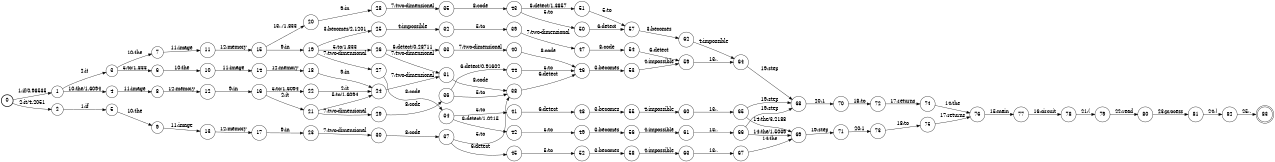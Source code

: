 digraph FST {
rankdir = LR;
size = "8.5,11";
label = "";
center = 1;
orientation = Portrait;
ranksep = "0.4";
nodesep = "0.25";
0 [label = "0", shape = circle, style = bold, fontsize = 14]
	0 -> 1 [label = "1:if/0.98535", fontsize = 14];
	0 -> 2 [label = "2:it/4.2051", fontsize = 14];
1 [label = "1", shape = circle, style = solid, fontsize = 14]
	1 -> 3 [label = "2:it", fontsize = 14];
	1 -> 4 [label = "10:the/1.6094", fontsize = 14];
2 [label = "2", shape = circle, style = solid, fontsize = 14]
	2 -> 5 [label = "1:if", fontsize = 14];
3 [label = "3", shape = circle, style = solid, fontsize = 14]
	3 -> 6 [label = "5:to/1.833", fontsize = 14];
	3 -> 7 [label = "10:the", fontsize = 14];
4 [label = "4", shape = circle, style = solid, fontsize = 14]
	4 -> 8 [label = "11:image", fontsize = 14];
5 [label = "5", shape = circle, style = solid, fontsize = 14]
	5 -> 9 [label = "10:the", fontsize = 14];
6 [label = "6", shape = circle, style = solid, fontsize = 14]
	6 -> 10 [label = "10:the", fontsize = 14];
7 [label = "7", shape = circle, style = solid, fontsize = 14]
	7 -> 11 [label = "11:image", fontsize = 14];
8 [label = "8", shape = circle, style = solid, fontsize = 14]
	8 -> 12 [label = "12:memory", fontsize = 14];
9 [label = "9", shape = circle, style = solid, fontsize = 14]
	9 -> 13 [label = "11:image", fontsize = 14];
10 [label = "10", shape = circle, style = solid, fontsize = 14]
	10 -> 14 [label = "11:image", fontsize = 14];
11 [label = "11", shape = circle, style = solid, fontsize = 14]
	11 -> 15 [label = "12:memory", fontsize = 14];
12 [label = "12", shape = circle, style = solid, fontsize = 14]
	12 -> 16 [label = "9:in", fontsize = 14];
13 [label = "13", shape = circle, style = solid, fontsize = 14]
	13 -> 17 [label = "12:memory", fontsize = 14];
14 [label = "14", shape = circle, style = solid, fontsize = 14]
	14 -> 18 [label = "12:memory", fontsize = 14];
15 [label = "15", shape = circle, style = solid, fontsize = 14]
	15 -> 19 [label = "9:in", fontsize = 14];
	15 -> 20 [label = "13:,/1.833", fontsize = 14];
16 [label = "16", shape = circle, style = solid, fontsize = 14]
	16 -> 21 [label = "2:it", fontsize = 14];
	16 -> 22 [label = "5:to/1.6094", fontsize = 14];
17 [label = "17", shape = circle, style = solid, fontsize = 14]
	17 -> 23 [label = "9:in", fontsize = 14];
18 [label = "18", shape = circle, style = solid, fontsize = 14]
	18 -> 24 [label = "9:in", fontsize = 14];
19 [label = "19", shape = circle, style = solid, fontsize = 14]
	19 -> 25 [label = "3:becomes/2.1201", fontsize = 14];
	19 -> 26 [label = "5:to/1.833", fontsize = 14];
	19 -> 27 [label = "7:two-dimensional", fontsize = 14];
20 [label = "20", shape = circle, style = solid, fontsize = 14]
	20 -> 28 [label = "9:in", fontsize = 14];
21 [label = "21", shape = circle, style = solid, fontsize = 14]
	21 -> 24 [label = "5:to/1.6094", fontsize = 14];
	21 -> 29 [label = "7:two-dimensional", fontsize = 14];
22 [label = "22", shape = circle, style = solid, fontsize = 14]
	22 -> 24 [label = "2:it", fontsize = 14];
23 [label = "23", shape = circle, style = solid, fontsize = 14]
	23 -> 30 [label = "7:two-dimensional", fontsize = 14];
24 [label = "24", shape = circle, style = solid, fontsize = 14]
	24 -> 31 [label = "7:two-dimensional", fontsize = 14];
25 [label = "25", shape = circle, style = solid, fontsize = 14]
	25 -> 32 [label = "4:impossible", fontsize = 14];
26 [label = "26", shape = circle, style = solid, fontsize = 14]
	26 -> 33 [label = "6:detect/0.28711", fontsize = 14];
	26 -> 31 [label = "7:two-dimensional", fontsize = 14];
27 [label = "27", shape = circle, style = solid, fontsize = 14]
	27 -> 34 [label = "8:code", fontsize = 14];
28 [label = "28", shape = circle, style = solid, fontsize = 14]
	28 -> 35 [label = "7:two-dimensional", fontsize = 14];
29 [label = "29", shape = circle, style = solid, fontsize = 14]
	29 -> 36 [label = "8:code", fontsize = 14];
30 [label = "30", shape = circle, style = solid, fontsize = 14]
	30 -> 37 [label = "8:code", fontsize = 14];
31 [label = "31", shape = circle, style = solid, fontsize = 14]
	31 -> 38 [label = "8:code", fontsize = 14];
32 [label = "32", shape = circle, style = solid, fontsize = 14]
	32 -> 39 [label = "5:to", fontsize = 14];
33 [label = "33", shape = circle, style = solid, fontsize = 14]
	33 -> 40 [label = "7:two-dimensional", fontsize = 14];
34 [label = "34", shape = circle, style = solid, fontsize = 14]
	34 -> 41 [label = "5:to", fontsize = 14];
	34 -> 42 [label = "6:detect/1.0215", fontsize = 14];
35 [label = "35", shape = circle, style = solid, fontsize = 14]
	35 -> 43 [label = "8:code", fontsize = 14];
36 [label = "36", shape = circle, style = solid, fontsize = 14]
	36 -> 38 [label = "5:to", fontsize = 14];
	36 -> 44 [label = "6:detect/0.91602", fontsize = 14];
37 [label = "37", shape = circle, style = solid, fontsize = 14]
	37 -> 38 [label = "5:to", fontsize = 14];
	37 -> 45 [label = "6:detect", fontsize = 14];
38 [label = "38", shape = circle, style = solid, fontsize = 14]
	38 -> 46 [label = "6:detect", fontsize = 14];
39 [label = "39", shape = circle, style = solid, fontsize = 14]
	39 -> 47 [label = "7:two-dimensional", fontsize = 14];
40 [label = "40", shape = circle, style = solid, fontsize = 14]
	40 -> 46 [label = "8:code", fontsize = 14];
41 [label = "41", shape = circle, style = solid, fontsize = 14]
	41 -> 48 [label = "6:detect", fontsize = 14];
42 [label = "42", shape = circle, style = solid, fontsize = 14]
	42 -> 49 [label = "5:to", fontsize = 14];
43 [label = "43", shape = circle, style = solid, fontsize = 14]
	43 -> 50 [label = "5:to", fontsize = 14];
	43 -> 51 [label = "6:detect/1.3857", fontsize = 14];
44 [label = "44", shape = circle, style = solid, fontsize = 14]
	44 -> 46 [label = "5:to", fontsize = 14];
45 [label = "45", shape = circle, style = solid, fontsize = 14]
	45 -> 52 [label = "5:to", fontsize = 14];
46 [label = "46", shape = circle, style = solid, fontsize = 14]
	46 -> 53 [label = "3:becomes", fontsize = 14];
47 [label = "47", shape = circle, style = solid, fontsize = 14]
	47 -> 54 [label = "8:code", fontsize = 14];
48 [label = "48", shape = circle, style = solid, fontsize = 14]
	48 -> 55 [label = "3:becomes", fontsize = 14];
49 [label = "49", shape = circle, style = solid, fontsize = 14]
	49 -> 56 [label = "3:becomes", fontsize = 14];
50 [label = "50", shape = circle, style = solid, fontsize = 14]
	50 -> 57 [label = "6:detect", fontsize = 14];
51 [label = "51", shape = circle, style = solid, fontsize = 14]
	51 -> 57 [label = "5:to", fontsize = 14];
52 [label = "52", shape = circle, style = solid, fontsize = 14]
	52 -> 58 [label = "3:becomes", fontsize = 14];
53 [label = "53", shape = circle, style = solid, fontsize = 14]
	53 -> 59 [label = "4:impossible", fontsize = 14];
54 [label = "54", shape = circle, style = solid, fontsize = 14]
	54 -> 59 [label = "6:detect", fontsize = 14];
55 [label = "55", shape = circle, style = solid, fontsize = 14]
	55 -> 60 [label = "4:impossible", fontsize = 14];
56 [label = "56", shape = circle, style = solid, fontsize = 14]
	56 -> 61 [label = "4:impossible", fontsize = 14];
57 [label = "57", shape = circle, style = solid, fontsize = 14]
	57 -> 62 [label = "3:becomes", fontsize = 14];
58 [label = "58", shape = circle, style = solid, fontsize = 14]
	58 -> 63 [label = "4:impossible", fontsize = 14];
59 [label = "59", shape = circle, style = solid, fontsize = 14]
	59 -> 64 [label = "13:,", fontsize = 14];
60 [label = "60", shape = circle, style = solid, fontsize = 14]
	60 -> 65 [label = "13:,", fontsize = 14];
61 [label = "61", shape = circle, style = solid, fontsize = 14]
	61 -> 66 [label = "13:,", fontsize = 14];
62 [label = "62", shape = circle, style = solid, fontsize = 14]
	62 -> 64 [label = "4:impossible", fontsize = 14];
63 [label = "63", shape = circle, style = solid, fontsize = 14]
	63 -> 67 [label = "13:,", fontsize = 14];
64 [label = "64", shape = circle, style = solid, fontsize = 14]
	64 -> 68 [label = "19:step", fontsize = 14];
65 [label = "65", shape = circle, style = solid, fontsize = 14]
	65 -> 69 [label = "14:the/3.2188", fontsize = 14];
	65 -> 68 [label = "19:step", fontsize = 14];
66 [label = "66", shape = circle, style = solid, fontsize = 14]
	66 -> 69 [label = "14:the/1.5039", fontsize = 14];
	66 -> 68 [label = "19:step", fontsize = 14];
67 [label = "67", shape = circle, style = solid, fontsize = 14]
	67 -> 69 [label = "14:the", fontsize = 14];
68 [label = "68", shape = circle, style = solid, fontsize = 14]
	68 -> 70 [label = "20:1", fontsize = 14];
69 [label = "69", shape = circle, style = solid, fontsize = 14]
	69 -> 71 [label = "19:step", fontsize = 14];
70 [label = "70", shape = circle, style = solid, fontsize = 14]
	70 -> 72 [label = "18:to", fontsize = 14];
71 [label = "71", shape = circle, style = solid, fontsize = 14]
	71 -> 73 [label = "20:1", fontsize = 14];
72 [label = "72", shape = circle, style = solid, fontsize = 14]
	72 -> 74 [label = "17:returns", fontsize = 14];
73 [label = "73", shape = circle, style = solid, fontsize = 14]
	73 -> 75 [label = "18:to", fontsize = 14];
74 [label = "74", shape = circle, style = solid, fontsize = 14]
	74 -> 76 [label = "14:the", fontsize = 14];
75 [label = "75", shape = circle, style = solid, fontsize = 14]
	75 -> 76 [label = "17:returns", fontsize = 14];
76 [label = "76", shape = circle, style = solid, fontsize = 14]
	76 -> 77 [label = "15:main", fontsize = 14];
77 [label = "77", shape = circle, style = solid, fontsize = 14]
	77 -> 78 [label = "16:circuit", fontsize = 14];
78 [label = "78", shape = circle, style = solid, fontsize = 14]
	78 -> 79 [label = "21:(", fontsize = 14];
79 [label = "79", shape = circle, style = solid, fontsize = 14]
	79 -> 80 [label = "22:read", fontsize = 14];
80 [label = "80", shape = circle, style = solid, fontsize = 14]
	80 -> 81 [label = "23:process", fontsize = 14];
81 [label = "81", shape = circle, style = solid, fontsize = 14]
	81 -> 82 [label = "24:)", fontsize = 14];
82 [label = "82", shape = circle, style = solid, fontsize = 14]
	82 -> 83 [label = "25:.", fontsize = 14];
83 [label = "83", shape = doublecircle, style = solid, fontsize = 14]
}
